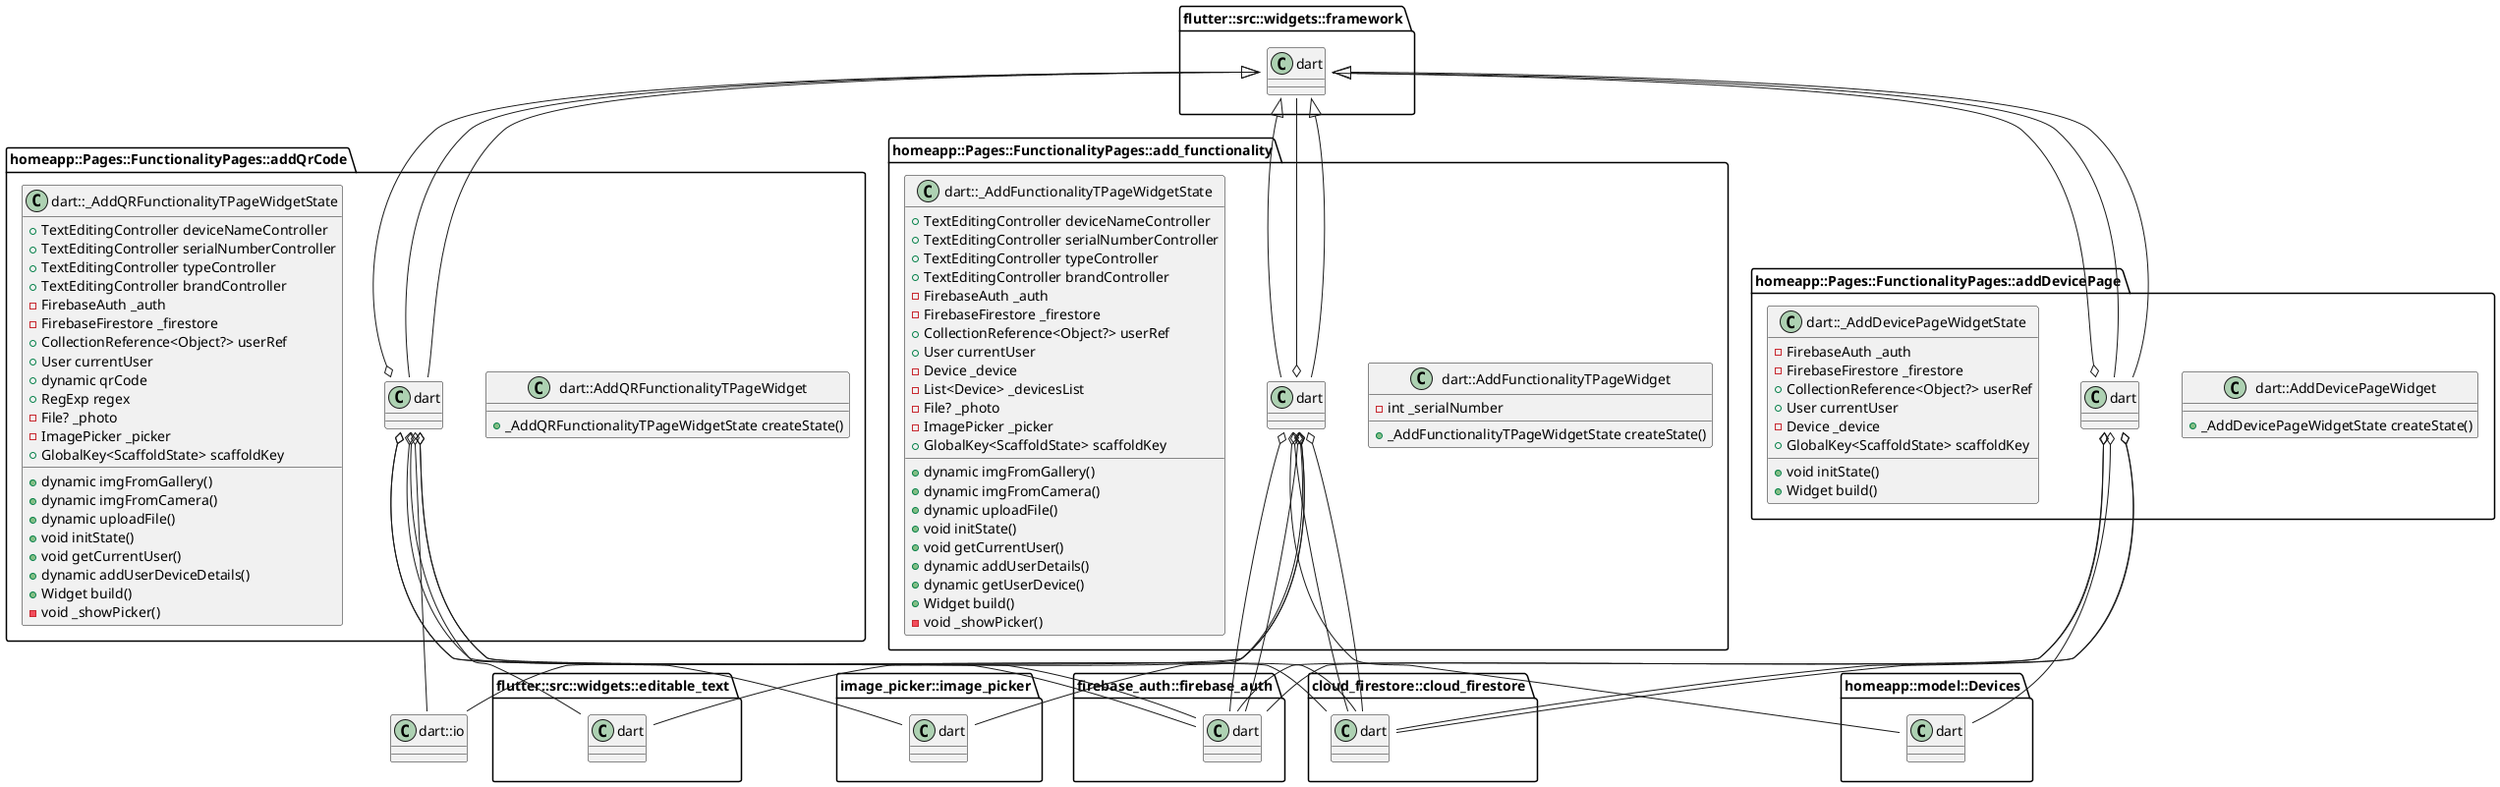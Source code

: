 @startuml
class "homeapp::Pages::FunctionalityPages::add_functionality.dart::AddFunctionalityTPageWidget" {
  -int _serialNumber
  +_AddFunctionalityTPageWidgetState createState()
}

"flutter::src::widgets::framework.dart::StatefulWidget" <|-- "homeapp::Pages::FunctionalityPages::add_functionality.dart::AddFunctionalityTPageWidget"

class "homeapp::Pages::FunctionalityPages::add_functionality.dart::_AddFunctionalityTPageWidgetState" {
  +TextEditingController deviceNameController
  +TextEditingController serialNumberController
  +TextEditingController typeController
  +TextEditingController brandController
  -FirebaseAuth _auth
  -FirebaseFirestore _firestore
  +CollectionReference<Object?> userRef
  +User currentUser
  -Device _device
  -List<Device> _devicesList
  -File? _photo
  -ImagePicker _picker
  +GlobalKey<ScaffoldState> scaffoldKey
  +dynamic imgFromGallery()
  +dynamic imgFromCamera()
  +dynamic uploadFile()
  +void initState()
  +void getCurrentUser()
  +dynamic addUserDetails()
  +dynamic getUserDevice()
  +Widget build()
  -void _showPicker()
}

"homeapp::Pages::FunctionalityPages::add_functionality.dart::_AddFunctionalityTPageWidgetState" o-- "flutter::src::widgets::editable_text.dart::TextEditingController"
"homeapp::Pages::FunctionalityPages::add_functionality.dart::_AddFunctionalityTPageWidgetState" o-- "firebase_auth::firebase_auth.dart::FirebaseAuth"
"homeapp::Pages::FunctionalityPages::add_functionality.dart::_AddFunctionalityTPageWidgetState" o-- "cloud_firestore::cloud_firestore.dart::FirebaseFirestore"
"homeapp::Pages::FunctionalityPages::add_functionality.dart::_AddFunctionalityTPageWidgetState" o-- "cloud_firestore::cloud_firestore.dart::CollectionReference<Object>"
"homeapp::Pages::FunctionalityPages::add_functionality.dart::_AddFunctionalityTPageWidgetState" o-- "firebase_auth::firebase_auth.dart::User"
"homeapp::Pages::FunctionalityPages::add_functionality.dart::_AddFunctionalityTPageWidgetState" o-- "homeapp::model::Devices.dart::Device"
"homeapp::Pages::FunctionalityPages::add_functionality.dart::_AddFunctionalityTPageWidgetState" o-- "dart::io::File"
"homeapp::Pages::FunctionalityPages::add_functionality.dart::_AddFunctionalityTPageWidgetState" o-- "image_picker::image_picker.dart::ImagePicker"
"homeapp::Pages::FunctionalityPages::add_functionality.dart::_AddFunctionalityTPageWidgetState" o-- "flutter::src::widgets::framework.dart::GlobalKey<ScaffoldState>"
"flutter::src::widgets::framework.dart::State" <|-- "homeapp::Pages::FunctionalityPages::add_functionality.dart::_AddFunctionalityTPageWidgetState"

class "homeapp::Pages::FunctionalityPages::addDevicePage.dart::AddDevicePageWidget" {
  +_AddDevicePageWidgetState createState()
}

"flutter::src::widgets::framework.dart::StatefulWidget" <|-- "homeapp::Pages::FunctionalityPages::addDevicePage.dart::AddDevicePageWidget"

class "homeapp::Pages::FunctionalityPages::addDevicePage.dart::_AddDevicePageWidgetState" {
  -FirebaseAuth _auth
  -FirebaseFirestore _firestore
  +CollectionReference<Object?> userRef
  +User currentUser
  -Device _device
  +GlobalKey<ScaffoldState> scaffoldKey
  +void initState()
  +Widget build()
}

"homeapp::Pages::FunctionalityPages::addDevicePage.dart::_AddDevicePageWidgetState" o-- "firebase_auth::firebase_auth.dart::FirebaseAuth"
"homeapp::Pages::FunctionalityPages::addDevicePage.dart::_AddDevicePageWidgetState" o-- "cloud_firestore::cloud_firestore.dart::FirebaseFirestore"
"homeapp::Pages::FunctionalityPages::addDevicePage.dart::_AddDevicePageWidgetState" o-- "cloud_firestore::cloud_firestore.dart::CollectionReference<Object>"
"homeapp::Pages::FunctionalityPages::addDevicePage.dart::_AddDevicePageWidgetState" o-- "firebase_auth::firebase_auth.dart::User"
"homeapp::Pages::FunctionalityPages::addDevicePage.dart::_AddDevicePageWidgetState" o-- "homeapp::model::Devices.dart::Device"
"homeapp::Pages::FunctionalityPages::addDevicePage.dart::_AddDevicePageWidgetState" o-- "flutter::src::widgets::framework.dart::GlobalKey<ScaffoldState>"
"flutter::src::widgets::framework.dart::State" <|-- "homeapp::Pages::FunctionalityPages::addDevicePage.dart::_AddDevicePageWidgetState"

class "homeapp::Pages::FunctionalityPages::addQrCode.dart::AddQRFunctionalityTPageWidget" {
  +_AddQRFunctionalityTPageWidgetState createState()
}

"flutter::src::widgets::framework.dart::StatefulWidget" <|-- "homeapp::Pages::FunctionalityPages::addQrCode.dart::AddQRFunctionalityTPageWidget"

class "homeapp::Pages::FunctionalityPages::addQrCode.dart::_AddQRFunctionalityTPageWidgetState" {
  +TextEditingController deviceNameController
  +TextEditingController serialNumberController
  +TextEditingController typeController
  +TextEditingController brandController
  -FirebaseAuth _auth
  -FirebaseFirestore _firestore
  +CollectionReference<Object?> userRef
  +User currentUser
  +dynamic qrCode
  +RegExp regex
  -File? _photo
  -ImagePicker _picker
  +GlobalKey<ScaffoldState> scaffoldKey
  +dynamic imgFromGallery()
  +dynamic imgFromCamera()
  +dynamic uploadFile()
  +void initState()
  +void getCurrentUser()
  +dynamic addUserDeviceDetails()
  +Widget build()
  -void _showPicker()
}

"homeapp::Pages::FunctionalityPages::addQrCode.dart::_AddQRFunctionalityTPageWidgetState" o-- "flutter::src::widgets::editable_text.dart::TextEditingController"
"homeapp::Pages::FunctionalityPages::addQrCode.dart::_AddQRFunctionalityTPageWidgetState" o-- "firebase_auth::firebase_auth.dart::FirebaseAuth"
"homeapp::Pages::FunctionalityPages::addQrCode.dart::_AddQRFunctionalityTPageWidgetState" o-- "cloud_firestore::cloud_firestore.dart::FirebaseFirestore"
"homeapp::Pages::FunctionalityPages::addQrCode.dart::_AddQRFunctionalityTPageWidgetState" o-- "cloud_firestore::cloud_firestore.dart::CollectionReference<Object>"
"homeapp::Pages::FunctionalityPages::addQrCode.dart::_AddQRFunctionalityTPageWidgetState" o-- "firebase_auth::firebase_auth.dart::User"
"homeapp::Pages::FunctionalityPages::addQrCode.dart::_AddQRFunctionalityTPageWidgetState" o-- "dart::io::File"
"homeapp::Pages::FunctionalityPages::addQrCode.dart::_AddQRFunctionalityTPageWidgetState" o-- "image_picker::image_picker.dart::ImagePicker"
"homeapp::Pages::FunctionalityPages::addQrCode.dart::_AddQRFunctionalityTPageWidgetState" o-- "flutter::src::widgets::framework.dart::GlobalKey<ScaffoldState>"
"flutter::src::widgets::framework.dart::State" <|-- "homeapp::Pages::FunctionalityPages::addQrCode.dart::_AddQRFunctionalityTPageWidgetState"

@enduml
